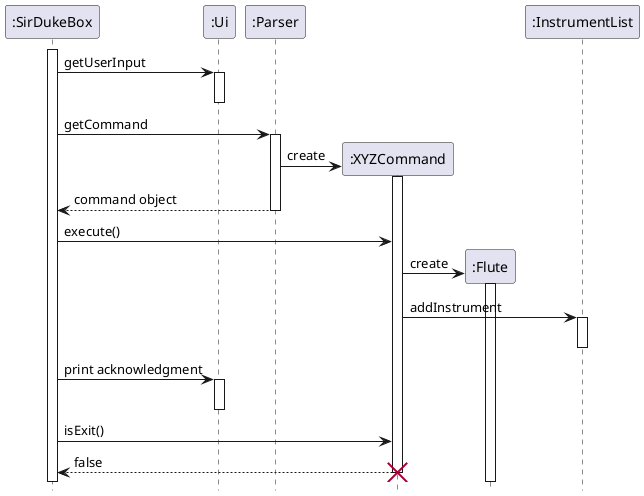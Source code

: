 @startuml
hide footbox
participant SirDukeBox as ":SirDukeBox"
activate SirDukeBox
participant Ui as ":Ui"
participant Parser as ":Parser"

    SirDukeBox -> Ui : getUserInput
    activate Ui
    deactivate Ui
    SirDukeBox -> Parser : getCommand
    activate Parser
    Parser -> ":XYZCommand" ** : create
    activate ":XYZCommand"
    SirDukeBox <-- Parser : command object
    deactivate Parser
    SirDukeBox -> ":XYZCommand" : execute()
    ":XYZCommand" -> ":Flute" ** : create
    activate ":Flute"
    ":XYZCommand" -> ":InstrumentList" : addInstrument
    activate ":InstrumentList"
    deactivate ":InstrumentList"
    SirDukeBox -> Ui : print acknowledgment
    activate Ui
    deactivate Ui
    SirDukeBox -> ":XYZCommand" : isExit()
    SirDukeBox <-- ":XYZCommand" : false
    destroy ":XYZCommand"

@enduml